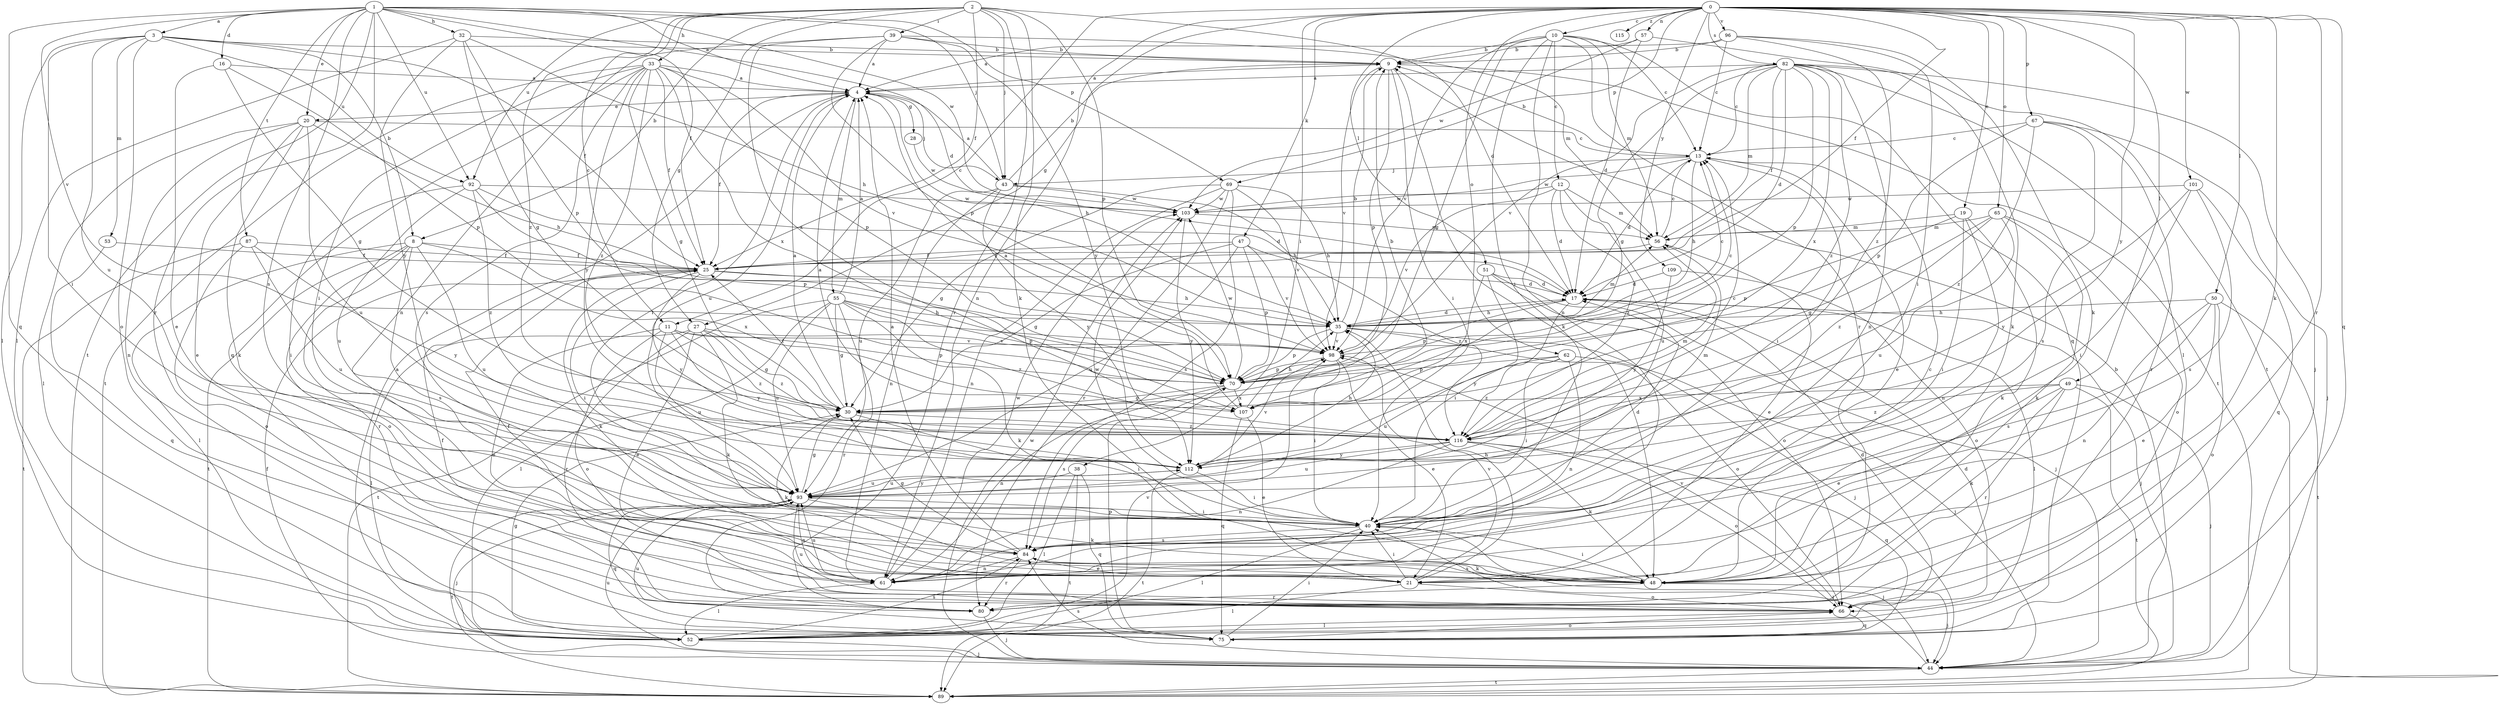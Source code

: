 strict digraph  {
0;
1;
2;
3;
4;
8;
9;
10;
11;
12;
13;
16;
17;
19;
20;
21;
25;
27;
28;
30;
32;
33;
35;
38;
39;
40;
43;
44;
47;
48;
49;
50;
51;
52;
53;
55;
56;
57;
61;
62;
65;
66;
67;
69;
70;
75;
80;
82;
84;
87;
89;
92;
93;
96;
98;
101;
103;
107;
109;
112;
115;
116;
0 -> 10  [label=c];
0 -> 11  [label=c];
0 -> 19  [label=e];
0 -> 25  [label=f];
0 -> 27  [label=g];
0 -> 38  [label=i];
0 -> 47  [label=k];
0 -> 48  [label=k];
0 -> 49  [label=l];
0 -> 50  [label=l];
0 -> 51  [label=l];
0 -> 57  [label=n];
0 -> 61  [label=n];
0 -> 62  [label=o];
0 -> 65  [label=o];
0 -> 67  [label=p];
0 -> 69  [label=p];
0 -> 75  [label=q];
0 -> 80  [label=r];
0 -> 82  [label=s];
0 -> 96  [label=v];
0 -> 101  [label=w];
0 -> 109  [label=y];
0 -> 112  [label=y];
0 -> 115  [label=z];
1 -> 3  [label=a];
1 -> 4  [label=a];
1 -> 16  [label=d];
1 -> 17  [label=d];
1 -> 20  [label=e];
1 -> 25  [label=f];
1 -> 32  [label=h];
1 -> 43  [label=j];
1 -> 69  [label=p];
1 -> 75  [label=q];
1 -> 80  [label=r];
1 -> 84  [label=s];
1 -> 87  [label=t];
1 -> 89  [label=t];
1 -> 92  [label=u];
1 -> 98  [label=v];
1 -> 103  [label=w];
2 -> 8  [label=b];
2 -> 11  [label=c];
2 -> 17  [label=d];
2 -> 25  [label=f];
2 -> 27  [label=g];
2 -> 33  [label=h];
2 -> 39  [label=i];
2 -> 43  [label=j];
2 -> 48  [label=k];
2 -> 70  [label=p];
2 -> 80  [label=r];
2 -> 92  [label=u];
2 -> 116  [label=z];
3 -> 8  [label=b];
3 -> 9  [label=b];
3 -> 25  [label=f];
3 -> 40  [label=i];
3 -> 52  [label=l];
3 -> 53  [label=m];
3 -> 66  [label=o];
3 -> 92  [label=u];
3 -> 93  [label=u];
4 -> 20  [label=e];
4 -> 25  [label=f];
4 -> 28  [label=g];
4 -> 35  [label=h];
4 -> 40  [label=i];
4 -> 43  [label=j];
4 -> 55  [label=m];
4 -> 93  [label=u];
8 -> 25  [label=f];
8 -> 52  [label=l];
8 -> 66  [label=o];
8 -> 80  [label=r];
8 -> 84  [label=s];
8 -> 89  [label=t];
8 -> 93  [label=u];
8 -> 107  [label=x];
9 -> 4  [label=a];
9 -> 40  [label=i];
9 -> 48  [label=k];
9 -> 70  [label=p];
9 -> 89  [label=t];
9 -> 98  [label=v];
10 -> 9  [label=b];
10 -> 12  [label=c];
10 -> 13  [label=c];
10 -> 30  [label=g];
10 -> 40  [label=i];
10 -> 56  [label=m];
10 -> 61  [label=n];
10 -> 75  [label=q];
10 -> 80  [label=r];
10 -> 98  [label=v];
11 -> 61  [label=n];
11 -> 66  [label=o];
11 -> 70  [label=p];
11 -> 93  [label=u];
11 -> 98  [label=v];
11 -> 112  [label=y];
11 -> 116  [label=z];
12 -> 17  [label=d];
12 -> 56  [label=m];
12 -> 93  [label=u];
12 -> 98  [label=v];
12 -> 103  [label=w];
12 -> 116  [label=z];
13 -> 9  [label=b];
13 -> 17  [label=d];
13 -> 21  [label=e];
13 -> 35  [label=h];
13 -> 40  [label=i];
13 -> 43  [label=j];
13 -> 103  [label=w];
16 -> 4  [label=a];
16 -> 21  [label=e];
16 -> 30  [label=g];
16 -> 70  [label=p];
17 -> 35  [label=h];
17 -> 44  [label=j];
17 -> 52  [label=l];
17 -> 70  [label=p];
17 -> 112  [label=y];
19 -> 40  [label=i];
19 -> 48  [label=k];
19 -> 56  [label=m];
19 -> 61  [label=n];
19 -> 70  [label=p];
20 -> 13  [label=c];
20 -> 21  [label=e];
20 -> 35  [label=h];
20 -> 48  [label=k];
20 -> 52  [label=l];
20 -> 61  [label=n];
20 -> 93  [label=u];
21 -> 25  [label=f];
21 -> 35  [label=h];
21 -> 40  [label=i];
21 -> 52  [label=l];
21 -> 66  [label=o];
21 -> 98  [label=v];
25 -> 17  [label=d];
25 -> 35  [label=h];
25 -> 40  [label=i];
25 -> 48  [label=k];
25 -> 112  [label=y];
27 -> 21  [label=e];
27 -> 30  [label=g];
27 -> 48  [label=k];
27 -> 52  [label=l];
27 -> 80  [label=r];
27 -> 98  [label=v];
27 -> 116  [label=z];
28 -> 103  [label=w];
30 -> 4  [label=a];
30 -> 25  [label=f];
30 -> 40  [label=i];
30 -> 48  [label=k];
30 -> 116  [label=z];
32 -> 9  [label=b];
32 -> 30  [label=g];
32 -> 35  [label=h];
32 -> 52  [label=l];
32 -> 70  [label=p];
32 -> 112  [label=y];
33 -> 4  [label=a];
33 -> 25  [label=f];
33 -> 30  [label=g];
33 -> 40  [label=i];
33 -> 70  [label=p];
33 -> 75  [label=q];
33 -> 84  [label=s];
33 -> 89  [label=t];
33 -> 98  [label=v];
33 -> 107  [label=x];
33 -> 112  [label=y];
33 -> 116  [label=z];
35 -> 9  [label=b];
35 -> 13  [label=c];
35 -> 17  [label=d];
35 -> 44  [label=j];
35 -> 56  [label=m];
35 -> 66  [label=o];
35 -> 70  [label=p];
35 -> 98  [label=v];
38 -> 52  [label=l];
38 -> 75  [label=q];
38 -> 89  [label=t];
38 -> 93  [label=u];
39 -> 4  [label=a];
39 -> 9  [label=b];
39 -> 56  [label=m];
39 -> 61  [label=n];
39 -> 70  [label=p];
39 -> 107  [label=x];
39 -> 112  [label=y];
40 -> 17  [label=d];
40 -> 44  [label=j];
40 -> 52  [label=l];
40 -> 84  [label=s];
40 -> 103  [label=w];
43 -> 4  [label=a];
43 -> 9  [label=b];
43 -> 35  [label=h];
43 -> 61  [label=n];
43 -> 93  [label=u];
43 -> 103  [label=w];
43 -> 112  [label=y];
44 -> 9  [label=b];
44 -> 25  [label=f];
44 -> 40  [label=i];
44 -> 84  [label=s];
44 -> 89  [label=t];
44 -> 93  [label=u];
44 -> 103  [label=w];
47 -> 25  [label=f];
47 -> 30  [label=g];
47 -> 70  [label=p];
47 -> 93  [label=u];
47 -> 98  [label=v];
47 -> 116  [label=z];
48 -> 13  [label=c];
48 -> 40  [label=i];
48 -> 44  [label=j];
48 -> 80  [label=r];
48 -> 84  [label=s];
49 -> 21  [label=e];
49 -> 44  [label=j];
49 -> 48  [label=k];
49 -> 80  [label=r];
49 -> 89  [label=t];
49 -> 107  [label=x];
49 -> 116  [label=z];
50 -> 21  [label=e];
50 -> 35  [label=h];
50 -> 61  [label=n];
50 -> 66  [label=o];
50 -> 84  [label=s];
50 -> 89  [label=t];
51 -> 17  [label=d];
51 -> 40  [label=i];
51 -> 44  [label=j];
51 -> 66  [label=o];
51 -> 107  [label=x];
52 -> 4  [label=a];
52 -> 17  [label=d];
52 -> 30  [label=g];
52 -> 44  [label=j];
52 -> 84  [label=s];
52 -> 98  [label=v];
53 -> 25  [label=f];
53 -> 75  [label=q];
55 -> 4  [label=a];
55 -> 30  [label=g];
55 -> 35  [label=h];
55 -> 48  [label=k];
55 -> 52  [label=l];
55 -> 70  [label=p];
55 -> 80  [label=r];
55 -> 89  [label=t];
55 -> 93  [label=u];
55 -> 116  [label=z];
56 -> 13  [label=c];
56 -> 21  [label=e];
56 -> 25  [label=f];
57 -> 9  [label=b];
57 -> 17  [label=d];
57 -> 89  [label=t];
57 -> 103  [label=w];
61 -> 52  [label=l];
61 -> 93  [label=u];
61 -> 103  [label=w];
62 -> 40  [label=i];
62 -> 44  [label=j];
62 -> 61  [label=n];
62 -> 70  [label=p];
62 -> 93  [label=u];
62 -> 116  [label=z];
65 -> 30  [label=g];
65 -> 48  [label=k];
65 -> 56  [label=m];
65 -> 66  [label=o];
65 -> 93  [label=u];
65 -> 116  [label=z];
66 -> 17  [label=d];
66 -> 25  [label=f];
66 -> 52  [label=l];
66 -> 75  [label=q];
66 -> 93  [label=u];
66 -> 98  [label=v];
67 -> 13  [label=c];
67 -> 44  [label=j];
67 -> 70  [label=p];
67 -> 80  [label=r];
67 -> 84  [label=s];
67 -> 116  [label=z];
69 -> 30  [label=g];
69 -> 35  [label=h];
69 -> 61  [label=n];
69 -> 80  [label=r];
69 -> 84  [label=s];
69 -> 98  [label=v];
69 -> 103  [label=w];
70 -> 30  [label=g];
70 -> 61  [label=n];
70 -> 84  [label=s];
70 -> 103  [label=w];
70 -> 107  [label=x];
75 -> 40  [label=i];
75 -> 66  [label=o];
75 -> 70  [label=p];
75 -> 93  [label=u];
80 -> 44  [label=j];
82 -> 4  [label=a];
82 -> 13  [label=c];
82 -> 17  [label=d];
82 -> 25  [label=f];
82 -> 30  [label=g];
82 -> 44  [label=j];
82 -> 48  [label=k];
82 -> 52  [label=l];
82 -> 56  [label=m];
82 -> 61  [label=n];
82 -> 70  [label=p];
82 -> 98  [label=v];
82 -> 107  [label=x];
82 -> 116  [label=z];
84 -> 4  [label=a];
84 -> 21  [label=e];
84 -> 30  [label=g];
84 -> 48  [label=k];
84 -> 61  [label=n];
84 -> 80  [label=r];
87 -> 25  [label=f];
87 -> 66  [label=o];
87 -> 89  [label=t];
87 -> 93  [label=u];
87 -> 112  [label=y];
92 -> 17  [label=d];
92 -> 40  [label=i];
92 -> 70  [label=p];
92 -> 93  [label=u];
92 -> 103  [label=w];
92 -> 116  [label=z];
93 -> 30  [label=g];
93 -> 40  [label=i];
93 -> 44  [label=j];
93 -> 48  [label=k];
93 -> 61  [label=n];
93 -> 75  [label=q];
93 -> 89  [label=t];
93 -> 112  [label=y];
96 -> 4  [label=a];
96 -> 9  [label=b];
96 -> 13  [label=c];
96 -> 40  [label=i];
96 -> 48  [label=k];
96 -> 116  [label=z];
98 -> 13  [label=c];
98 -> 21  [label=e];
98 -> 40  [label=i];
98 -> 70  [label=p];
101 -> 40  [label=i];
101 -> 75  [label=q];
101 -> 84  [label=s];
101 -> 103  [label=w];
101 -> 112  [label=y];
103 -> 56  [label=m];
103 -> 112  [label=y];
107 -> 4  [label=a];
107 -> 9  [label=b];
107 -> 21  [label=e];
107 -> 35  [label=h];
107 -> 75  [label=q];
109 -> 17  [label=d];
109 -> 66  [label=o];
109 -> 112  [label=y];
112 -> 35  [label=h];
112 -> 40  [label=i];
112 -> 56  [label=m];
112 -> 89  [label=t];
112 -> 93  [label=u];
112 -> 98  [label=v];
116 -> 4  [label=a];
116 -> 13  [label=c];
116 -> 48  [label=k];
116 -> 56  [label=m];
116 -> 61  [label=n];
116 -> 66  [label=o];
116 -> 75  [label=q];
116 -> 93  [label=u];
116 -> 112  [label=y];
}
